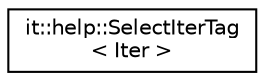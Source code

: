 digraph "Graphical Class Hierarchy"
{
  edge [fontname="Helvetica",fontsize="10",labelfontname="Helvetica",labelfontsize="10"];
  node [fontname="Helvetica",fontsize="10",shape=record];
  rankdir="LR";
  Node1 [label="it::help::SelectIterTag\l\< Iter \>",height=0.2,width=0.4,color="black", fillcolor="white", style="filled",URL="$structit_1_1help_1_1SelectIterTag_3_01Iter_01_4.html"];
}
